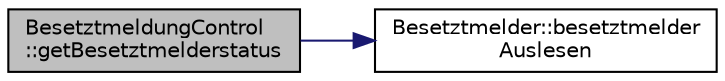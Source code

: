 digraph "BesetztmeldungControl::getBesetztmelderstatus"
{
 // LATEX_PDF_SIZE
  edge [fontname="Helvetica",fontsize="10",labelfontname="Helvetica",labelfontsize="10"];
  node [fontname="Helvetica",fontsize="10",shape=record];
  rankdir="LR";
  Node1 [label="BesetztmeldungControl\l::getBesetztmelderstatus",height=0.2,width=0.4,color="black", fillcolor="grey75", style="filled", fontcolor="black",tooltip=" "];
  Node1 -> Node2 [color="midnightblue",fontsize="10",style="solid",fontname="Helvetica"];
  Node2 [label="Besetztmelder::besetztmelder\lAuslesen",height=0.2,width=0.4,color="black", fillcolor="white", style="filled",URL="$class_besetztmelder.html#aed831a3667f3cceb29287aa871fc3087",tooltip=" "];
}
